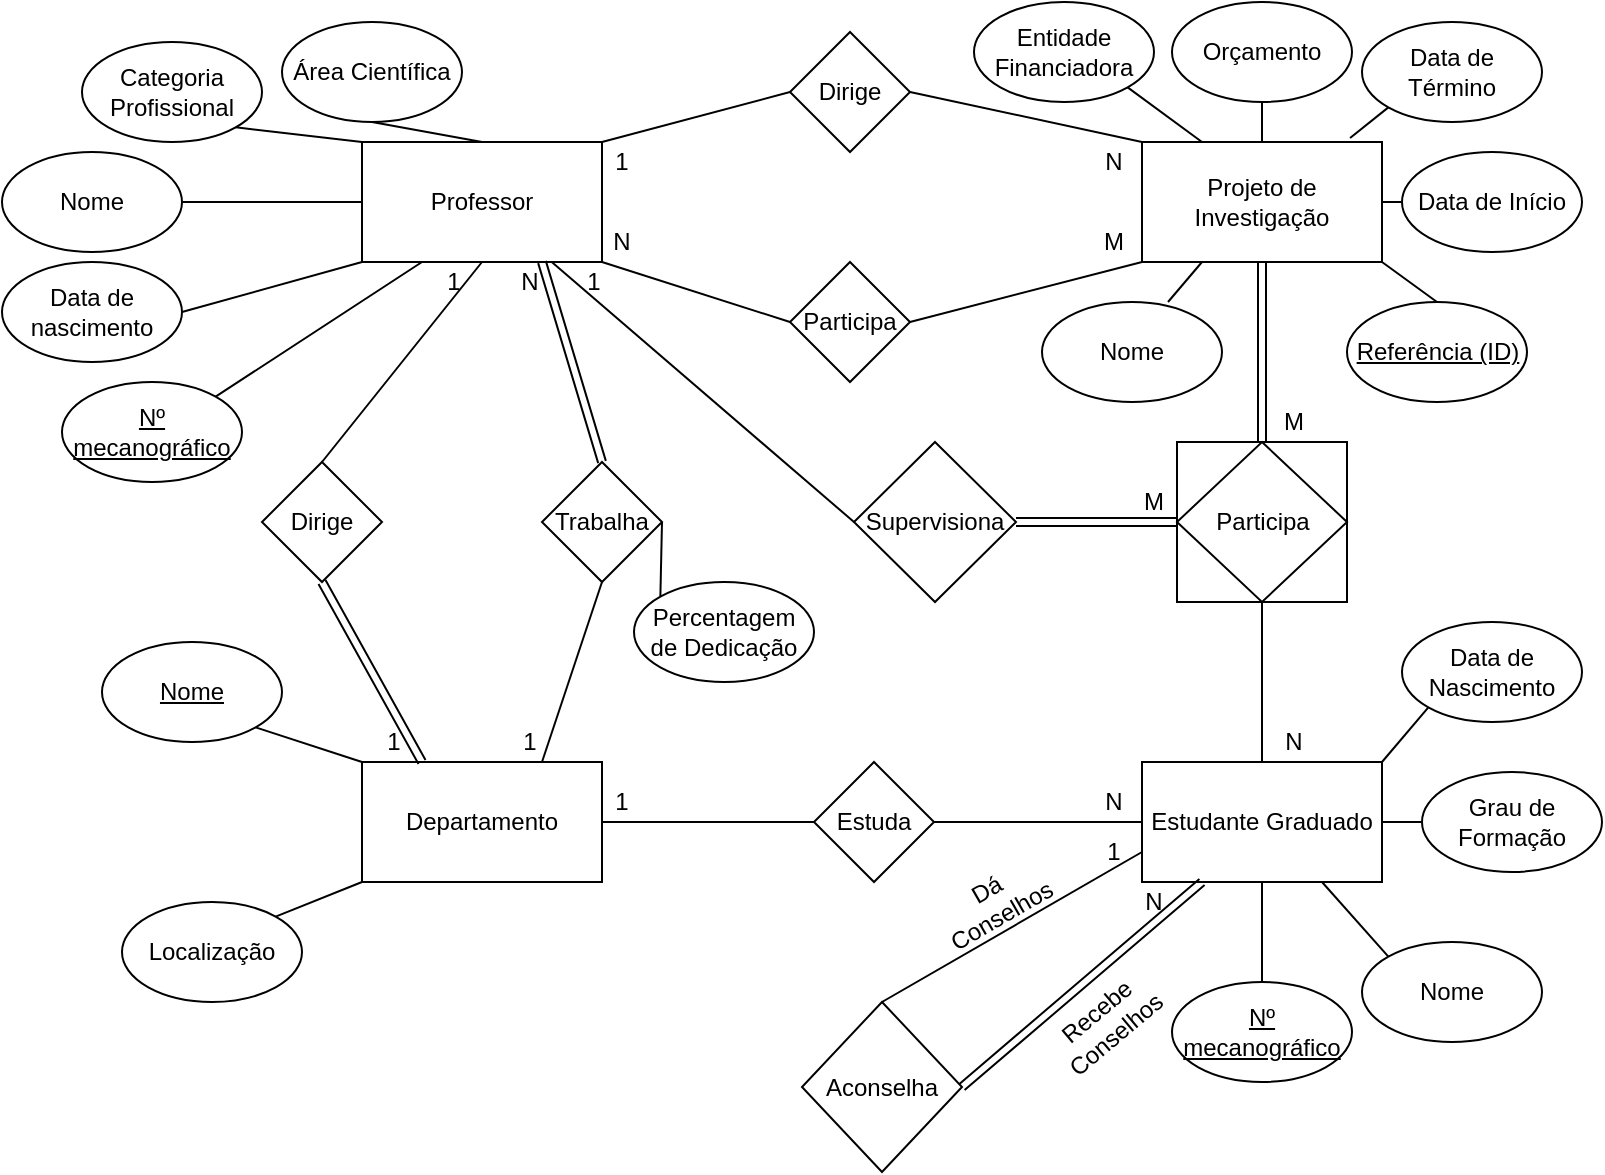<mxfile version="12.8.2" type="device"><diagram id="C5RBs43oDa-KdzZeNtuy" name="Page-1"><mxGraphModel dx="642" dy="804" grid="1" gridSize="10" guides="1" tooltips="1" connect="1" arrows="1" fold="1" page="1" pageScale="1" pageWidth="827" pageHeight="1169" math="0" shadow="0"><root><mxCell id="WIyWlLk6GJQsqaUBKTNV-0"/><mxCell id="WIyWlLk6GJQsqaUBKTNV-1" parent="WIyWlLk6GJQsqaUBKTNV-0"/><mxCell id="ZsjZgBkast6u6YAcpIw8-0" value="Professor" style="rounded=0;whiteSpace=wrap;html=1;" vertex="1" parent="WIyWlLk6GJQsqaUBKTNV-1"><mxGeometry x="194" y="140" width="120" height="60" as="geometry"/></mxCell><mxCell id="ZsjZgBkast6u6YAcpIw8-1" value="Nome" style="ellipse;whiteSpace=wrap;html=1;" vertex="1" parent="WIyWlLk6GJQsqaUBKTNV-1"><mxGeometry x="14" y="145" width="90" height="50" as="geometry"/></mxCell><mxCell id="ZsjZgBkast6u6YAcpIw8-2" value="&lt;u&gt;Nº mecanográfico&lt;/u&gt;" style="ellipse;whiteSpace=wrap;html=1;" vertex="1" parent="WIyWlLk6GJQsqaUBKTNV-1"><mxGeometry x="44" y="260" width="90" height="50" as="geometry"/></mxCell><mxCell id="ZsjZgBkast6u6YAcpIw8-4" value="Data de nascimento" style="ellipse;whiteSpace=wrap;html=1;" vertex="1" parent="WIyWlLk6GJQsqaUBKTNV-1"><mxGeometry x="14" y="200" width="90" height="50" as="geometry"/></mxCell><mxCell id="ZsjZgBkast6u6YAcpIw8-5" value="Categoria Profissional" style="ellipse;whiteSpace=wrap;html=1;" vertex="1" parent="WIyWlLk6GJQsqaUBKTNV-1"><mxGeometry x="54" y="90" width="90" height="50" as="geometry"/></mxCell><mxCell id="ZsjZgBkast6u6YAcpIw8-6" value="Área Científica" style="ellipse;whiteSpace=wrap;html=1;" vertex="1" parent="WIyWlLk6GJQsqaUBKTNV-1"><mxGeometry x="154" y="80" width="90" height="50" as="geometry"/></mxCell><mxCell id="ZsjZgBkast6u6YAcpIw8-7" value="" style="endArrow=none;html=1;exitX=1;exitY=0.5;exitDx=0;exitDy=0;" edge="1" parent="WIyWlLk6GJQsqaUBKTNV-1" source="ZsjZgBkast6u6YAcpIw8-1"><mxGeometry width="50" height="50" relative="1" as="geometry"><mxPoint x="144" y="220" as="sourcePoint"/><mxPoint x="194" y="170" as="targetPoint"/></mxGeometry></mxCell><mxCell id="ZsjZgBkast6u6YAcpIw8-10" value="" style="endArrow=none;html=1;entryX=1;entryY=1;entryDx=0;entryDy=0;exitX=0;exitY=0;exitDx=0;exitDy=0;" edge="1" parent="WIyWlLk6GJQsqaUBKTNV-1" source="ZsjZgBkast6u6YAcpIw8-0" target="ZsjZgBkast6u6YAcpIw8-5"><mxGeometry width="50" height="50" relative="1" as="geometry"><mxPoint x="114" y="180" as="sourcePoint"/><mxPoint x="164" y="130" as="targetPoint"/></mxGeometry></mxCell><mxCell id="ZsjZgBkast6u6YAcpIw8-11" value="" style="endArrow=none;html=1;exitX=1;exitY=0.5;exitDx=0;exitDy=0;entryX=0;entryY=1;entryDx=0;entryDy=0;" edge="1" parent="WIyWlLk6GJQsqaUBKTNV-1" source="ZsjZgBkast6u6YAcpIw8-4" target="ZsjZgBkast6u6YAcpIw8-0"><mxGeometry width="50" height="50" relative="1" as="geometry"><mxPoint x="194" y="250" as="sourcePoint"/><mxPoint x="244" y="200" as="targetPoint"/></mxGeometry></mxCell><mxCell id="ZsjZgBkast6u6YAcpIw8-12" value="" style="endArrow=none;html=1;exitX=1;exitY=0;exitDx=0;exitDy=0;entryX=0.25;entryY=1;entryDx=0;entryDy=0;" edge="1" parent="WIyWlLk6GJQsqaUBKTNV-1" source="ZsjZgBkast6u6YAcpIw8-2" target="ZsjZgBkast6u6YAcpIw8-0"><mxGeometry width="50" height="50" relative="1" as="geometry"><mxPoint x="204" y="250" as="sourcePoint"/><mxPoint x="254" y="200" as="targetPoint"/></mxGeometry></mxCell><mxCell id="ZsjZgBkast6u6YAcpIw8-13" value="" style="endArrow=none;html=1;entryX=0.5;entryY=0;entryDx=0;entryDy=0;exitX=0.5;exitY=1;exitDx=0;exitDy=0;" edge="1" parent="WIyWlLk6GJQsqaUBKTNV-1" source="ZsjZgBkast6u6YAcpIw8-6" target="ZsjZgBkast6u6YAcpIw8-0"><mxGeometry width="50" height="50" relative="1" as="geometry"><mxPoint x="224" y="270" as="sourcePoint"/><mxPoint x="274" y="220" as="targetPoint"/></mxGeometry></mxCell><mxCell id="ZsjZgBkast6u6YAcpIw8-15" value="Projeto de Investigação" style="rounded=0;whiteSpace=wrap;html=1;" vertex="1" parent="WIyWlLk6GJQsqaUBKTNV-1"><mxGeometry x="584" y="140" width="120" height="60" as="geometry"/></mxCell><mxCell id="ZsjZgBkast6u6YAcpIw8-16" value="Dirige" style="rhombus;whiteSpace=wrap;html=1;" vertex="1" parent="WIyWlLk6GJQsqaUBKTNV-1"><mxGeometry x="408" y="85" width="60" height="60" as="geometry"/></mxCell><mxCell id="ZsjZgBkast6u6YAcpIw8-17" value="Participa" style="rhombus;whiteSpace=wrap;html=1;" vertex="1" parent="WIyWlLk6GJQsqaUBKTNV-1"><mxGeometry x="408" y="200" width="60" height="60" as="geometry"/></mxCell><mxCell id="ZsjZgBkast6u6YAcpIw8-18" value="" style="endArrow=none;html=1;entryX=1;entryY=1;entryDx=0;entryDy=0;exitX=0;exitY=0.5;exitDx=0;exitDy=0;" edge="1" parent="WIyWlLk6GJQsqaUBKTNV-1" source="ZsjZgBkast6u6YAcpIw8-17" target="ZsjZgBkast6u6YAcpIw8-0"><mxGeometry width="50" height="50" relative="1" as="geometry"><mxPoint x="384" y="450" as="sourcePoint"/><mxPoint x="434" y="400" as="targetPoint"/></mxGeometry></mxCell><mxCell id="ZsjZgBkast6u6YAcpIw8-19" value="" style="endArrow=none;html=1;entryX=0;entryY=1;entryDx=0;entryDy=0;exitX=1;exitY=0.5;exitDx=0;exitDy=0;" edge="1" parent="WIyWlLk6GJQsqaUBKTNV-1" source="ZsjZgBkast6u6YAcpIw8-17" target="ZsjZgBkast6u6YAcpIw8-15"><mxGeometry width="50" height="50" relative="1" as="geometry"><mxPoint x="384" y="450" as="sourcePoint"/><mxPoint x="434" y="400" as="targetPoint"/></mxGeometry></mxCell><mxCell id="ZsjZgBkast6u6YAcpIw8-20" value="" style="endArrow=none;html=1;entryX=1;entryY=0;entryDx=0;entryDy=0;exitX=0;exitY=0.5;exitDx=0;exitDy=0;" edge="1" parent="WIyWlLk6GJQsqaUBKTNV-1" source="ZsjZgBkast6u6YAcpIw8-16" target="ZsjZgBkast6u6YAcpIw8-0"><mxGeometry width="50" height="50" relative="1" as="geometry"><mxPoint x="384" y="450" as="sourcePoint"/><mxPoint x="434" y="400" as="targetPoint"/></mxGeometry></mxCell><mxCell id="ZsjZgBkast6u6YAcpIw8-21" value="" style="endArrow=none;html=1;entryX=1;entryY=0.5;entryDx=0;entryDy=0;exitX=0;exitY=0;exitDx=0;exitDy=0;" edge="1" parent="WIyWlLk6GJQsqaUBKTNV-1" source="ZsjZgBkast6u6YAcpIw8-15" target="ZsjZgBkast6u6YAcpIw8-16"><mxGeometry width="50" height="50" relative="1" as="geometry"><mxPoint x="384" y="450" as="sourcePoint"/><mxPoint x="434" y="400" as="targetPoint"/></mxGeometry></mxCell><mxCell id="ZsjZgBkast6u6YAcpIw8-22" value="Departamento" style="rounded=0;whiteSpace=wrap;html=1;" vertex="1" parent="WIyWlLk6GJQsqaUBKTNV-1"><mxGeometry x="194" y="450" width="120" height="60" as="geometry"/></mxCell><mxCell id="ZsjZgBkast6u6YAcpIw8-24" value="&lt;u&gt;Nome&lt;/u&gt;" style="ellipse;whiteSpace=wrap;html=1;" vertex="1" parent="WIyWlLk6GJQsqaUBKTNV-1"><mxGeometry x="64" y="390" width="90" height="50" as="geometry"/></mxCell><mxCell id="ZsjZgBkast6u6YAcpIw8-25" value="" style="endArrow=none;html=1;entryX=1;entryY=1;entryDx=0;entryDy=0;exitX=0;exitY=0;exitDx=0;exitDy=0;" edge="1" parent="WIyWlLk6GJQsqaUBKTNV-1" source="ZsjZgBkast6u6YAcpIw8-22" target="ZsjZgBkast6u6YAcpIw8-24"><mxGeometry width="50" height="50" relative="1" as="geometry"><mxPoint x="384" y="450" as="sourcePoint"/><mxPoint x="434" y="400" as="targetPoint"/></mxGeometry></mxCell><mxCell id="ZsjZgBkast6u6YAcpIw8-26" value="Dirige" style="rhombus;whiteSpace=wrap;html=1;" vertex="1" parent="WIyWlLk6GJQsqaUBKTNV-1"><mxGeometry x="144" y="300" width="60" height="60" as="geometry"/></mxCell><mxCell id="ZsjZgBkast6u6YAcpIw8-27" value="" style="endArrow=none;html=1;exitX=0.5;exitY=0;exitDx=0;exitDy=0;" edge="1" parent="WIyWlLk6GJQsqaUBKTNV-1" source="ZsjZgBkast6u6YAcpIw8-26"><mxGeometry width="50" height="50" relative="1" as="geometry"><mxPoint x="424" y="470" as="sourcePoint"/><mxPoint x="254" y="200" as="targetPoint"/></mxGeometry></mxCell><mxCell id="ZsjZgBkast6u6YAcpIw8-28" value="" style="shape=link;html=1;entryX=0.5;entryY=1;entryDx=0;entryDy=0;exitX=0.25;exitY=0;exitDx=0;exitDy=0;" edge="1" parent="WIyWlLk6GJQsqaUBKTNV-1" source="ZsjZgBkast6u6YAcpIw8-22" target="ZsjZgBkast6u6YAcpIw8-26"><mxGeometry width="50" height="50" relative="1" as="geometry"><mxPoint x="424" y="470" as="sourcePoint"/><mxPoint x="474" y="420" as="targetPoint"/></mxGeometry></mxCell><mxCell id="ZsjZgBkast6u6YAcpIw8-29" value="Trabalha" style="rhombus;whiteSpace=wrap;html=1;" vertex="1" parent="WIyWlLk6GJQsqaUBKTNV-1"><mxGeometry x="284" y="300" width="60" height="60" as="geometry"/></mxCell><mxCell id="ZsjZgBkast6u6YAcpIw8-30" value="" style="shape=link;html=1;entryX=0.75;entryY=1;entryDx=0;entryDy=0;exitX=0.5;exitY=0;exitDx=0;exitDy=0;" edge="1" parent="WIyWlLk6GJQsqaUBKTNV-1" source="ZsjZgBkast6u6YAcpIw8-29" target="ZsjZgBkast6u6YAcpIw8-0"><mxGeometry width="50" height="50" relative="1" as="geometry"><mxPoint x="424" y="470" as="sourcePoint"/><mxPoint x="474" y="420" as="targetPoint"/></mxGeometry></mxCell><mxCell id="ZsjZgBkast6u6YAcpIw8-32" value="" style="endArrow=none;html=1;exitX=0.75;exitY=0;exitDx=0;exitDy=0;entryX=0.5;entryY=1;entryDx=0;entryDy=0;" edge="1" parent="WIyWlLk6GJQsqaUBKTNV-1" source="ZsjZgBkast6u6YAcpIw8-22" target="ZsjZgBkast6u6YAcpIw8-29"><mxGeometry width="50" height="50" relative="1" as="geometry"><mxPoint x="424" y="470" as="sourcePoint"/><mxPoint x="474" y="420" as="targetPoint"/></mxGeometry></mxCell><mxCell id="ZsjZgBkast6u6YAcpIw8-34" value="Percentagem de Dedicação" style="ellipse;whiteSpace=wrap;html=1;" vertex="1" parent="WIyWlLk6GJQsqaUBKTNV-1"><mxGeometry x="330" y="360" width="90" height="50" as="geometry"/></mxCell><mxCell id="ZsjZgBkast6u6YAcpIw8-35" value="" style="endArrow=none;html=1;entryX=1;entryY=0.5;entryDx=0;entryDy=0;exitX=0;exitY=0;exitDx=0;exitDy=0;" edge="1" parent="WIyWlLk6GJQsqaUBKTNV-1" source="ZsjZgBkast6u6YAcpIw8-34" target="ZsjZgBkast6u6YAcpIw8-29"><mxGeometry width="50" height="50" relative="1" as="geometry"><mxPoint x="424" y="470" as="sourcePoint"/><mxPoint x="474" y="420" as="targetPoint"/></mxGeometry></mxCell><mxCell id="ZsjZgBkast6u6YAcpIw8-36" value="Estudante Graduado" style="rounded=0;whiteSpace=wrap;html=1;" vertex="1" parent="WIyWlLk6GJQsqaUBKTNV-1"><mxGeometry x="584" y="450" width="120" height="60" as="geometry"/></mxCell><mxCell id="ZsjZgBkast6u6YAcpIw8-39" value="Participa" style="shape=associativeEntity;whiteSpace=wrap;html=1;align=center;" vertex="1" parent="WIyWlLk6GJQsqaUBKTNV-1"><mxGeometry x="601.5" y="290" width="85" height="80" as="geometry"/></mxCell><mxCell id="ZsjZgBkast6u6YAcpIw8-40" value="" style="endArrow=none;html=1;entryX=0.5;entryY=1;entryDx=0;entryDy=0;exitX=0.5;exitY=0;exitDx=0;exitDy=0;" edge="1" parent="WIyWlLk6GJQsqaUBKTNV-1" source="ZsjZgBkast6u6YAcpIw8-36" target="ZsjZgBkast6u6YAcpIw8-39"><mxGeometry width="50" height="50" relative="1" as="geometry"><mxPoint x="424" y="470" as="sourcePoint"/><mxPoint x="474" y="420" as="targetPoint"/></mxGeometry></mxCell><mxCell id="ZsjZgBkast6u6YAcpIw8-42" value="" style="shape=link;html=1;entryX=0.5;entryY=1;entryDx=0;entryDy=0;exitX=0.5;exitY=0;exitDx=0;exitDy=0;" edge="1" parent="WIyWlLk6GJQsqaUBKTNV-1" source="ZsjZgBkast6u6YAcpIw8-39" target="ZsjZgBkast6u6YAcpIw8-15"><mxGeometry width="50" height="50" relative="1" as="geometry"><mxPoint x="424" y="470" as="sourcePoint"/><mxPoint x="474" y="420" as="targetPoint"/></mxGeometry></mxCell><mxCell id="ZsjZgBkast6u6YAcpIw8-44" value="Estuda" style="rhombus;whiteSpace=wrap;html=1;" vertex="1" parent="WIyWlLk6GJQsqaUBKTNV-1"><mxGeometry x="420" y="450" width="60" height="60" as="geometry"/></mxCell><mxCell id="ZsjZgBkast6u6YAcpIw8-45" value="" style="endArrow=none;html=1;entryX=0;entryY=0.5;entryDx=0;entryDy=0;exitX=1;exitY=0.5;exitDx=0;exitDy=0;" edge="1" parent="WIyWlLk6GJQsqaUBKTNV-1" source="ZsjZgBkast6u6YAcpIw8-44" target="ZsjZgBkast6u6YAcpIw8-36"><mxGeometry width="50" height="50" relative="1" as="geometry"><mxPoint x="424" y="470" as="sourcePoint"/><mxPoint x="474" y="420" as="targetPoint"/></mxGeometry></mxCell><mxCell id="ZsjZgBkast6u6YAcpIw8-46" value="" style="endArrow=none;html=1;exitX=1;exitY=0.5;exitDx=0;exitDy=0;entryX=0;entryY=0.5;entryDx=0;entryDy=0;" edge="1" parent="WIyWlLk6GJQsqaUBKTNV-1" source="ZsjZgBkast6u6YAcpIw8-22" target="ZsjZgBkast6u6YAcpIw8-44"><mxGeometry width="50" height="50" relative="1" as="geometry"><mxPoint x="424" y="470" as="sourcePoint"/><mxPoint x="474" y="420" as="targetPoint"/></mxGeometry></mxCell><mxCell id="ZsjZgBkast6u6YAcpIw8-47" value="&lt;u&gt;Nº mecanográfico&lt;/u&gt;" style="ellipse;whiteSpace=wrap;html=1;" vertex="1" parent="WIyWlLk6GJQsqaUBKTNV-1"><mxGeometry x="599" y="560" width="90" height="50" as="geometry"/></mxCell><mxCell id="ZsjZgBkast6u6YAcpIw8-48" value="Nome" style="ellipse;whiteSpace=wrap;html=1;" vertex="1" parent="WIyWlLk6GJQsqaUBKTNV-1"><mxGeometry x="694" y="540" width="90" height="50" as="geometry"/></mxCell><mxCell id="ZsjZgBkast6u6YAcpIw8-49" value="Data de Nascimento" style="ellipse;whiteSpace=wrap;html=1;" vertex="1" parent="WIyWlLk6GJQsqaUBKTNV-1"><mxGeometry x="714" y="380" width="90" height="50" as="geometry"/></mxCell><mxCell id="ZsjZgBkast6u6YAcpIw8-50" value="Grau de Formação" style="ellipse;whiteSpace=wrap;html=1;" vertex="1" parent="WIyWlLk6GJQsqaUBKTNV-1"><mxGeometry x="724" y="455" width="90" height="50" as="geometry"/></mxCell><mxCell id="ZsjZgBkast6u6YAcpIw8-51" value="" style="endArrow=none;html=1;exitX=0.5;exitY=0;exitDx=0;exitDy=0;entryX=0.5;entryY=1;entryDx=0;entryDy=0;" edge="1" parent="WIyWlLk6GJQsqaUBKTNV-1" source="ZsjZgBkast6u6YAcpIw8-47" target="ZsjZgBkast6u6YAcpIw8-36"><mxGeometry width="50" height="50" relative="1" as="geometry"><mxPoint x="424" y="470" as="sourcePoint"/><mxPoint x="474" y="420" as="targetPoint"/></mxGeometry></mxCell><mxCell id="ZsjZgBkast6u6YAcpIw8-52" value="" style="endArrow=none;html=1;entryX=0;entryY=1;entryDx=0;entryDy=0;exitX=1;exitY=0;exitDx=0;exitDy=0;" edge="1" parent="WIyWlLk6GJQsqaUBKTNV-1" source="ZsjZgBkast6u6YAcpIw8-36" target="ZsjZgBkast6u6YAcpIw8-49"><mxGeometry width="50" height="50" relative="1" as="geometry"><mxPoint x="424" y="470" as="sourcePoint"/><mxPoint x="474" y="420" as="targetPoint"/></mxGeometry></mxCell><mxCell id="ZsjZgBkast6u6YAcpIw8-53" value="" style="endArrow=none;html=1;entryX=0;entryY=0.5;entryDx=0;entryDy=0;exitX=1;exitY=0.5;exitDx=0;exitDy=0;" edge="1" parent="WIyWlLk6GJQsqaUBKTNV-1" source="ZsjZgBkast6u6YAcpIw8-36" target="ZsjZgBkast6u6YAcpIw8-50"><mxGeometry width="50" height="50" relative="1" as="geometry"><mxPoint x="424" y="470" as="sourcePoint"/><mxPoint x="474" y="420" as="targetPoint"/></mxGeometry></mxCell><mxCell id="ZsjZgBkast6u6YAcpIw8-54" value="" style="endArrow=none;html=1;entryX=0;entryY=0;entryDx=0;entryDy=0;exitX=0.75;exitY=1;exitDx=0;exitDy=0;" edge="1" parent="WIyWlLk6GJQsqaUBKTNV-1" source="ZsjZgBkast6u6YAcpIw8-36" target="ZsjZgBkast6u6YAcpIw8-48"><mxGeometry width="50" height="50" relative="1" as="geometry"><mxPoint x="424" y="470" as="sourcePoint"/><mxPoint x="474" y="420" as="targetPoint"/></mxGeometry></mxCell><mxCell id="ZsjZgBkast6u6YAcpIw8-55" value="Orçamento" style="ellipse;whiteSpace=wrap;html=1;" vertex="1" parent="WIyWlLk6GJQsqaUBKTNV-1"><mxGeometry x="599" y="70" width="90" height="50" as="geometry"/></mxCell><mxCell id="ZsjZgBkast6u6YAcpIw8-56" value="" style="endArrow=none;html=1;entryX=0.5;entryY=1;entryDx=0;entryDy=0;exitX=0.5;exitY=0;exitDx=0;exitDy=0;" edge="1" parent="WIyWlLk6GJQsqaUBKTNV-1" source="ZsjZgBkast6u6YAcpIw8-15" target="ZsjZgBkast6u6YAcpIw8-55"><mxGeometry width="50" height="50" relative="1" as="geometry"><mxPoint x="424" y="470" as="sourcePoint"/><mxPoint x="474" y="420" as="targetPoint"/></mxGeometry></mxCell><mxCell id="ZsjZgBkast6u6YAcpIw8-57" value="Data de Término" style="ellipse;whiteSpace=wrap;html=1;" vertex="1" parent="WIyWlLk6GJQsqaUBKTNV-1"><mxGeometry x="694" y="80" width="90" height="50" as="geometry"/></mxCell><mxCell id="ZsjZgBkast6u6YAcpIw8-58" value="" style="endArrow=none;html=1;entryX=0;entryY=1;entryDx=0;entryDy=0;exitX=0.867;exitY=-0.033;exitDx=0;exitDy=0;exitPerimeter=0;" edge="1" parent="WIyWlLk6GJQsqaUBKTNV-1" source="ZsjZgBkast6u6YAcpIw8-15" target="ZsjZgBkast6u6YAcpIw8-57"><mxGeometry width="50" height="50" relative="1" as="geometry"><mxPoint x="424" y="470" as="sourcePoint"/><mxPoint x="474" y="420" as="targetPoint"/></mxGeometry></mxCell><mxCell id="ZsjZgBkast6u6YAcpIw8-59" value="Data de Início" style="ellipse;whiteSpace=wrap;html=1;" vertex="1" parent="WIyWlLk6GJQsqaUBKTNV-1"><mxGeometry x="714" y="145" width="90" height="50" as="geometry"/></mxCell><mxCell id="ZsjZgBkast6u6YAcpIw8-60" value="" style="endArrow=none;html=1;entryX=0;entryY=0.5;entryDx=0;entryDy=0;exitX=1;exitY=0.5;exitDx=0;exitDy=0;" edge="1" parent="WIyWlLk6GJQsqaUBKTNV-1" source="ZsjZgBkast6u6YAcpIw8-15" target="ZsjZgBkast6u6YAcpIw8-59"><mxGeometry width="50" height="50" relative="1" as="geometry"><mxPoint x="424" y="470" as="sourcePoint"/><mxPoint x="474" y="420" as="targetPoint"/></mxGeometry></mxCell><mxCell id="ZsjZgBkast6u6YAcpIw8-61" value="&lt;u&gt;Referência (ID)&lt;/u&gt;" style="ellipse;whiteSpace=wrap;html=1;" vertex="1" parent="WIyWlLk6GJQsqaUBKTNV-1"><mxGeometry x="686.5" y="220" width="90" height="50" as="geometry"/></mxCell><mxCell id="ZsjZgBkast6u6YAcpIw8-62" value="" style="endArrow=none;html=1;entryX=0.5;entryY=0;entryDx=0;entryDy=0;exitX=1;exitY=1;exitDx=0;exitDy=0;" edge="1" parent="WIyWlLk6GJQsqaUBKTNV-1" source="ZsjZgBkast6u6YAcpIw8-15" target="ZsjZgBkast6u6YAcpIw8-61"><mxGeometry width="50" height="50" relative="1" as="geometry"><mxPoint x="424" y="470" as="sourcePoint"/><mxPoint x="474" y="420" as="targetPoint"/></mxGeometry></mxCell><mxCell id="ZsjZgBkast6u6YAcpIw8-63" value="Nome" style="ellipse;whiteSpace=wrap;html=1;" vertex="1" parent="WIyWlLk6GJQsqaUBKTNV-1"><mxGeometry x="534" y="220" width="90" height="50" as="geometry"/></mxCell><mxCell id="ZsjZgBkast6u6YAcpIw8-64" value="" style="endArrow=none;html=1;entryX=0.25;entryY=1;entryDx=0;entryDy=0;exitX=0.7;exitY=0;exitDx=0;exitDy=0;exitPerimeter=0;" edge="1" parent="WIyWlLk6GJQsqaUBKTNV-1" source="ZsjZgBkast6u6YAcpIw8-63" target="ZsjZgBkast6u6YAcpIw8-15"><mxGeometry width="50" height="50" relative="1" as="geometry"><mxPoint x="424" y="470" as="sourcePoint"/><mxPoint x="474" y="420" as="targetPoint"/></mxGeometry></mxCell><mxCell id="ZsjZgBkast6u6YAcpIw8-65" value="Entidade Financiadora" style="ellipse;whiteSpace=wrap;html=1;" vertex="1" parent="WIyWlLk6GJQsqaUBKTNV-1"><mxGeometry x="500" y="70" width="90" height="50" as="geometry"/></mxCell><mxCell id="ZsjZgBkast6u6YAcpIw8-66" value="" style="endArrow=none;html=1;entryX=1;entryY=1;entryDx=0;entryDy=0;exitX=0.25;exitY=0;exitDx=0;exitDy=0;" edge="1" parent="WIyWlLk6GJQsqaUBKTNV-1" source="ZsjZgBkast6u6YAcpIw8-15" target="ZsjZgBkast6u6YAcpIw8-65"><mxGeometry width="50" height="50" relative="1" as="geometry"><mxPoint x="430" y="390" as="sourcePoint"/><mxPoint x="480" y="340" as="targetPoint"/></mxGeometry></mxCell><mxCell id="ZsjZgBkast6u6YAcpIw8-68" value="Aconselha" style="rhombus;whiteSpace=wrap;html=1;" vertex="1" parent="WIyWlLk6GJQsqaUBKTNV-1"><mxGeometry x="414" y="570" width="80" height="85" as="geometry"/></mxCell><mxCell id="ZsjZgBkast6u6YAcpIw8-69" value="" style="shape=link;html=1;entryX=0.25;entryY=1;entryDx=0;entryDy=0;exitX=1;exitY=0.5;exitDx=0;exitDy=0;" edge="1" parent="WIyWlLk6GJQsqaUBKTNV-1" source="ZsjZgBkast6u6YAcpIw8-68" target="ZsjZgBkast6u6YAcpIw8-36"><mxGeometry width="50" height="50" relative="1" as="geometry"><mxPoint x="430" y="390" as="sourcePoint"/><mxPoint x="480" y="340" as="targetPoint"/></mxGeometry></mxCell><mxCell id="ZsjZgBkast6u6YAcpIw8-70" value="" style="endArrow=none;html=1;entryX=0;entryY=0.75;entryDx=0;entryDy=0;exitX=0.5;exitY=0;exitDx=0;exitDy=0;" edge="1" parent="WIyWlLk6GJQsqaUBKTNV-1" source="ZsjZgBkast6u6YAcpIw8-68" target="ZsjZgBkast6u6YAcpIw8-36"><mxGeometry width="50" height="50" relative="1" as="geometry"><mxPoint x="430" y="390" as="sourcePoint"/><mxPoint x="480" y="340" as="targetPoint"/></mxGeometry></mxCell><mxCell id="ZsjZgBkast6u6YAcpIw8-71" value="Dá Conselhos" style="text;html=1;strokeColor=none;fillColor=none;align=center;verticalAlign=middle;whiteSpace=wrap;rounded=0;rotation=-30;" vertex="1" parent="WIyWlLk6GJQsqaUBKTNV-1"><mxGeometry x="490" y="510" width="40" height="20" as="geometry"/></mxCell><mxCell id="ZsjZgBkast6u6YAcpIw8-73" value="Recebe&lt;br&gt;Conselhos" style="text;html=1;strokeColor=none;fillColor=none;align=center;verticalAlign=middle;whiteSpace=wrap;rounded=0;rotation=-40;" vertex="1" parent="WIyWlLk6GJQsqaUBKTNV-1"><mxGeometry x="531.24" y="560" width="70.26" height="40" as="geometry"/></mxCell><mxCell id="ZsjZgBkast6u6YAcpIw8-74" value="Localização" style="ellipse;whiteSpace=wrap;html=1;" vertex="1" parent="WIyWlLk6GJQsqaUBKTNV-1"><mxGeometry x="74" y="520" width="90" height="50" as="geometry"/></mxCell><mxCell id="ZsjZgBkast6u6YAcpIw8-75" value="" style="endArrow=none;html=1;exitX=1;exitY=0;exitDx=0;exitDy=0;entryX=0;entryY=1;entryDx=0;entryDy=0;" edge="1" parent="WIyWlLk6GJQsqaUBKTNV-1" source="ZsjZgBkast6u6YAcpIw8-74" target="ZsjZgBkast6u6YAcpIw8-22"><mxGeometry width="50" height="50" relative="1" as="geometry"><mxPoint x="410" y="410" as="sourcePoint"/><mxPoint x="460" y="360" as="targetPoint"/></mxGeometry></mxCell><mxCell id="ZsjZgBkast6u6YAcpIw8-76" value="N" style="text;html=1;strokeColor=none;fillColor=none;align=center;verticalAlign=middle;whiteSpace=wrap;rounded=0;" vertex="1" parent="WIyWlLk6GJQsqaUBKTNV-1"><mxGeometry x="258" y="200" width="40" height="20" as="geometry"/></mxCell><mxCell id="ZsjZgBkast6u6YAcpIw8-78" value="1" style="text;html=1;strokeColor=none;fillColor=none;align=center;verticalAlign=middle;whiteSpace=wrap;rounded=0;" vertex="1" parent="WIyWlLk6GJQsqaUBKTNV-1"><mxGeometry x="258" y="430" width="40" height="20" as="geometry"/></mxCell><mxCell id="ZsjZgBkast6u6YAcpIw8-79" value="1" style="text;html=1;strokeColor=none;fillColor=none;align=center;verticalAlign=middle;whiteSpace=wrap;rounded=0;" vertex="1" parent="WIyWlLk6GJQsqaUBKTNV-1"><mxGeometry x="190" y="430" width="40" height="20" as="geometry"/></mxCell><mxCell id="ZsjZgBkast6u6YAcpIw8-80" value="1" style="text;html=1;strokeColor=none;fillColor=none;align=center;verticalAlign=middle;whiteSpace=wrap;rounded=0;" vertex="1" parent="WIyWlLk6GJQsqaUBKTNV-1"><mxGeometry x="220" y="200" width="40" height="20" as="geometry"/></mxCell><mxCell id="ZsjZgBkast6u6YAcpIw8-82" value="N" style="text;html=1;strokeColor=none;fillColor=none;align=center;verticalAlign=middle;whiteSpace=wrap;rounded=0;" vertex="1" parent="WIyWlLk6GJQsqaUBKTNV-1"><mxGeometry x="304" y="180" width="40" height="20" as="geometry"/></mxCell><mxCell id="ZsjZgBkast6u6YAcpIw8-83" value="M" style="text;html=1;strokeColor=none;fillColor=none;align=center;verticalAlign=middle;whiteSpace=wrap;rounded=0;" vertex="1" parent="WIyWlLk6GJQsqaUBKTNV-1"><mxGeometry x="550" y="180" width="40" height="20" as="geometry"/></mxCell><mxCell id="ZsjZgBkast6u6YAcpIw8-84" value="1" style="text;html=1;strokeColor=none;fillColor=none;align=center;verticalAlign=middle;whiteSpace=wrap;rounded=0;" vertex="1" parent="WIyWlLk6GJQsqaUBKTNV-1"><mxGeometry x="304" y="140" width="40" height="20" as="geometry"/></mxCell><mxCell id="ZsjZgBkast6u6YAcpIw8-85" value="N" style="text;html=1;strokeColor=none;fillColor=none;align=center;verticalAlign=middle;whiteSpace=wrap;rounded=0;" vertex="1" parent="WIyWlLk6GJQsqaUBKTNV-1"><mxGeometry x="550" y="140" width="40" height="20" as="geometry"/></mxCell><mxCell id="ZsjZgBkast6u6YAcpIw8-86" value="N" style="text;html=1;strokeColor=none;fillColor=none;align=center;verticalAlign=middle;whiteSpace=wrap;rounded=0;" vertex="1" parent="WIyWlLk6GJQsqaUBKTNV-1"><mxGeometry x="640" y="430" width="40" height="20" as="geometry"/></mxCell><mxCell id="ZsjZgBkast6u6YAcpIw8-87" value="M" style="text;html=1;strokeColor=none;fillColor=none;align=center;verticalAlign=middle;whiteSpace=wrap;rounded=0;" vertex="1" parent="WIyWlLk6GJQsqaUBKTNV-1"><mxGeometry x="640" y="270" width="40" height="20" as="geometry"/></mxCell><mxCell id="ZsjZgBkast6u6YAcpIw8-88" value="Supervisiona" style="rhombus;whiteSpace=wrap;html=1;" vertex="1" parent="WIyWlLk6GJQsqaUBKTNV-1"><mxGeometry x="440" y="290" width="81" height="80" as="geometry"/></mxCell><mxCell id="ZsjZgBkast6u6YAcpIw8-89" value="" style="shape=link;html=1;entryX=0;entryY=0.5;entryDx=0;entryDy=0;exitX=1;exitY=0.5;exitDx=0;exitDy=0;" edge="1" parent="WIyWlLk6GJQsqaUBKTNV-1" source="ZsjZgBkast6u6YAcpIw8-88" target="ZsjZgBkast6u6YAcpIw8-39"><mxGeometry width="50" height="50" relative="1" as="geometry"><mxPoint x="420" y="480" as="sourcePoint"/><mxPoint x="470" y="430" as="targetPoint"/></mxGeometry></mxCell><mxCell id="ZsjZgBkast6u6YAcpIw8-90" value="" style="endArrow=none;html=1;entryX=0;entryY=0.5;entryDx=0;entryDy=0;" edge="1" parent="WIyWlLk6GJQsqaUBKTNV-1" source="ZsjZgBkast6u6YAcpIw8-0" target="ZsjZgBkast6u6YAcpIw8-88"><mxGeometry width="50" height="50" relative="1" as="geometry"><mxPoint x="420" y="480" as="sourcePoint"/><mxPoint x="470" y="430" as="targetPoint"/></mxGeometry></mxCell><mxCell id="ZsjZgBkast6u6YAcpIw8-91" value="1" style="text;html=1;strokeColor=none;fillColor=none;align=center;verticalAlign=middle;whiteSpace=wrap;rounded=0;" vertex="1" parent="WIyWlLk6GJQsqaUBKTNV-1"><mxGeometry x="550" y="485" width="40" height="20" as="geometry"/></mxCell><mxCell id="ZsjZgBkast6u6YAcpIw8-92" value="N" style="text;html=1;strokeColor=none;fillColor=none;align=center;verticalAlign=middle;whiteSpace=wrap;rounded=0;" vertex="1" parent="WIyWlLk6GJQsqaUBKTNV-1"><mxGeometry x="570" y="510" width="40" height="20" as="geometry"/></mxCell><mxCell id="ZsjZgBkast6u6YAcpIw8-93" value="N" style="text;html=1;strokeColor=none;fillColor=none;align=center;verticalAlign=middle;whiteSpace=wrap;rounded=0;" vertex="1" parent="WIyWlLk6GJQsqaUBKTNV-1"><mxGeometry x="550" y="460" width="40" height="20" as="geometry"/></mxCell><mxCell id="ZsjZgBkast6u6YAcpIw8-94" value="1" style="text;html=1;strokeColor=none;fillColor=none;align=center;verticalAlign=middle;whiteSpace=wrap;rounded=0;" vertex="1" parent="WIyWlLk6GJQsqaUBKTNV-1"><mxGeometry x="304" y="460" width="40" height="20" as="geometry"/></mxCell><mxCell id="ZsjZgBkast6u6YAcpIw8-95" value="1" style="text;html=1;strokeColor=none;fillColor=none;align=center;verticalAlign=middle;whiteSpace=wrap;rounded=0;" vertex="1" parent="WIyWlLk6GJQsqaUBKTNV-1"><mxGeometry x="290" y="200" width="40" height="20" as="geometry"/></mxCell><mxCell id="ZsjZgBkast6u6YAcpIw8-96" value="M" style="text;html=1;strokeColor=none;fillColor=none;align=center;verticalAlign=middle;whiteSpace=wrap;rounded=0;" vertex="1" parent="WIyWlLk6GJQsqaUBKTNV-1"><mxGeometry x="570" y="310" width="40" height="20" as="geometry"/></mxCell></root></mxGraphModel></diagram></mxfile>